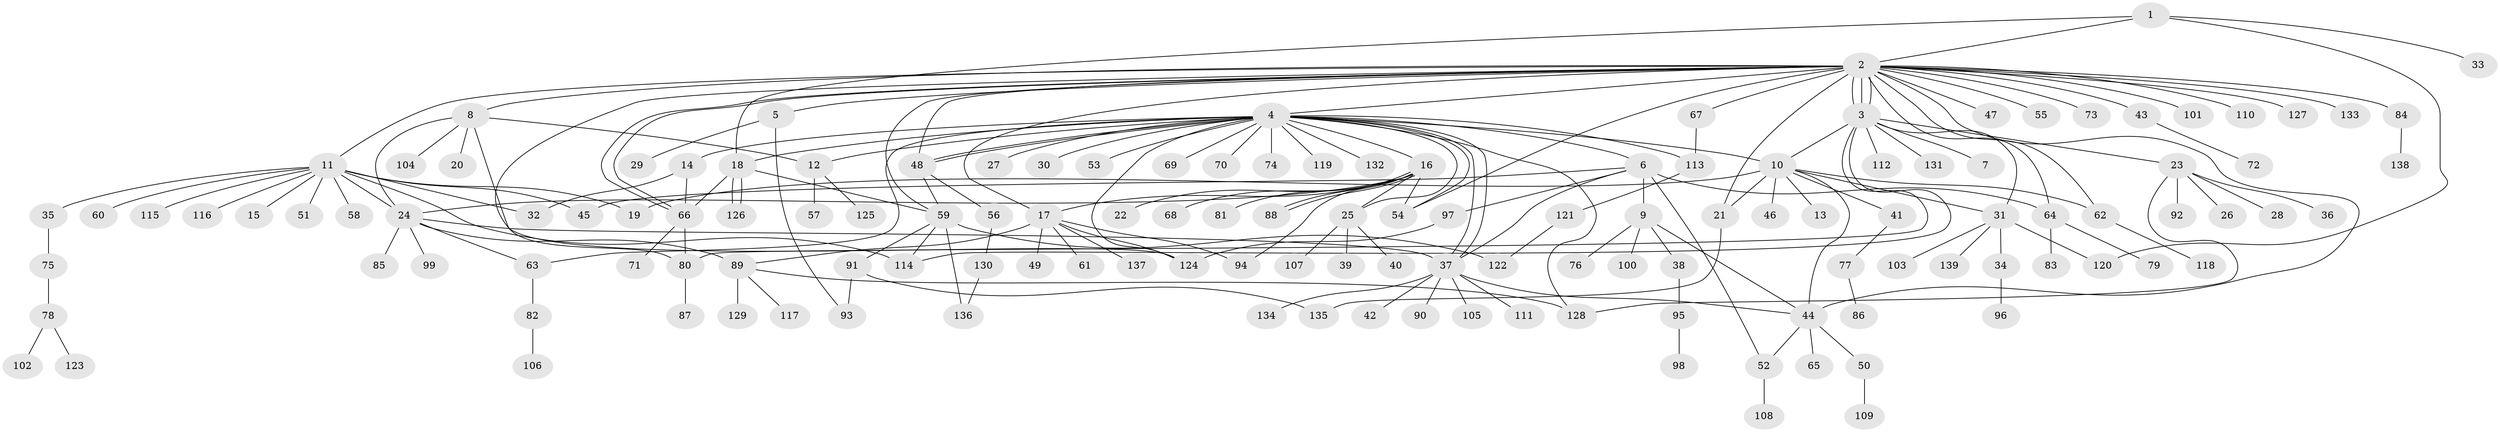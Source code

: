 // coarse degree distribution, {4: 0.046296296296296294, 31: 0.009259259259259259, 10: 0.027777777777777776, 27: 0.009259259259259259, 2: 0.16666666666666666, 7: 0.027777777777777776, 6: 0.018518518518518517, 5: 0.046296296296296294, 12: 0.009259259259259259, 1: 0.5370370370370371, 3: 0.08333333333333333, 9: 0.009259259259259259, 8: 0.009259259259259259}
// Generated by graph-tools (version 1.1) at 2025/41/03/06/25 10:41:49]
// undirected, 139 vertices, 190 edges
graph export_dot {
graph [start="1"]
  node [color=gray90,style=filled];
  1;
  2;
  3;
  4;
  5;
  6;
  7;
  8;
  9;
  10;
  11;
  12;
  13;
  14;
  15;
  16;
  17;
  18;
  19;
  20;
  21;
  22;
  23;
  24;
  25;
  26;
  27;
  28;
  29;
  30;
  31;
  32;
  33;
  34;
  35;
  36;
  37;
  38;
  39;
  40;
  41;
  42;
  43;
  44;
  45;
  46;
  47;
  48;
  49;
  50;
  51;
  52;
  53;
  54;
  55;
  56;
  57;
  58;
  59;
  60;
  61;
  62;
  63;
  64;
  65;
  66;
  67;
  68;
  69;
  70;
  71;
  72;
  73;
  74;
  75;
  76;
  77;
  78;
  79;
  80;
  81;
  82;
  83;
  84;
  85;
  86;
  87;
  88;
  89;
  90;
  91;
  92;
  93;
  94;
  95;
  96;
  97;
  98;
  99;
  100;
  101;
  102;
  103;
  104;
  105;
  106;
  107;
  108;
  109;
  110;
  111;
  112;
  113;
  114;
  115;
  116;
  117;
  118;
  119;
  120;
  121;
  122;
  123;
  124;
  125;
  126;
  127;
  128;
  129;
  130;
  131;
  132;
  133;
  134;
  135;
  136;
  137;
  138;
  139;
  1 -- 2;
  1 -- 18;
  1 -- 33;
  1 -- 120;
  2 -- 3;
  2 -- 3;
  2 -- 3;
  2 -- 4;
  2 -- 5;
  2 -- 8;
  2 -- 11;
  2 -- 17;
  2 -- 21;
  2 -- 43;
  2 -- 44;
  2 -- 47;
  2 -- 48;
  2 -- 54;
  2 -- 55;
  2 -- 59;
  2 -- 62;
  2 -- 64;
  2 -- 66;
  2 -- 66;
  2 -- 67;
  2 -- 73;
  2 -- 80;
  2 -- 84;
  2 -- 101;
  2 -- 110;
  2 -- 127;
  2 -- 133;
  3 -- 7;
  3 -- 10;
  3 -- 23;
  3 -- 31;
  3 -- 80;
  3 -- 112;
  3 -- 114;
  3 -- 131;
  4 -- 6;
  4 -- 10;
  4 -- 12;
  4 -- 14;
  4 -- 16;
  4 -- 18;
  4 -- 25;
  4 -- 27;
  4 -- 30;
  4 -- 37;
  4 -- 37;
  4 -- 48;
  4 -- 48;
  4 -- 53;
  4 -- 54;
  4 -- 63;
  4 -- 69;
  4 -- 70;
  4 -- 74;
  4 -- 113;
  4 -- 119;
  4 -- 124;
  4 -- 128;
  4 -- 132;
  5 -- 29;
  5 -- 93;
  6 -- 9;
  6 -- 37;
  6 -- 45;
  6 -- 52;
  6 -- 64;
  6 -- 97;
  8 -- 12;
  8 -- 20;
  8 -- 24;
  8 -- 104;
  8 -- 124;
  9 -- 38;
  9 -- 44;
  9 -- 76;
  9 -- 100;
  10 -- 13;
  10 -- 19;
  10 -- 21;
  10 -- 31;
  10 -- 41;
  10 -- 44;
  10 -- 46;
  10 -- 62;
  11 -- 15;
  11 -- 19;
  11 -- 24;
  11 -- 32;
  11 -- 35;
  11 -- 45;
  11 -- 51;
  11 -- 58;
  11 -- 60;
  11 -- 114;
  11 -- 115;
  11 -- 116;
  12 -- 57;
  12 -- 125;
  14 -- 32;
  14 -- 66;
  16 -- 17;
  16 -- 22;
  16 -- 24;
  16 -- 25;
  16 -- 54;
  16 -- 68;
  16 -- 81;
  16 -- 88;
  16 -- 88;
  16 -- 94;
  17 -- 49;
  17 -- 61;
  17 -- 89;
  17 -- 94;
  17 -- 124;
  17 -- 137;
  18 -- 59;
  18 -- 66;
  18 -- 126;
  18 -- 126;
  21 -- 135;
  23 -- 26;
  23 -- 28;
  23 -- 36;
  23 -- 92;
  23 -- 128;
  24 -- 37;
  24 -- 63;
  24 -- 85;
  24 -- 89;
  24 -- 99;
  25 -- 39;
  25 -- 40;
  25 -- 107;
  31 -- 34;
  31 -- 103;
  31 -- 120;
  31 -- 139;
  34 -- 96;
  35 -- 75;
  37 -- 42;
  37 -- 44;
  37 -- 90;
  37 -- 105;
  37 -- 111;
  37 -- 134;
  38 -- 95;
  41 -- 77;
  43 -- 72;
  44 -- 50;
  44 -- 52;
  44 -- 65;
  48 -- 56;
  48 -- 59;
  50 -- 109;
  52 -- 108;
  56 -- 130;
  59 -- 91;
  59 -- 114;
  59 -- 122;
  59 -- 136;
  62 -- 118;
  63 -- 82;
  64 -- 79;
  64 -- 83;
  66 -- 71;
  66 -- 80;
  67 -- 113;
  75 -- 78;
  77 -- 86;
  78 -- 102;
  78 -- 123;
  80 -- 87;
  82 -- 106;
  84 -- 138;
  89 -- 117;
  89 -- 128;
  89 -- 129;
  91 -- 93;
  91 -- 135;
  95 -- 98;
  97 -- 124;
  113 -- 121;
  121 -- 122;
  130 -- 136;
}
